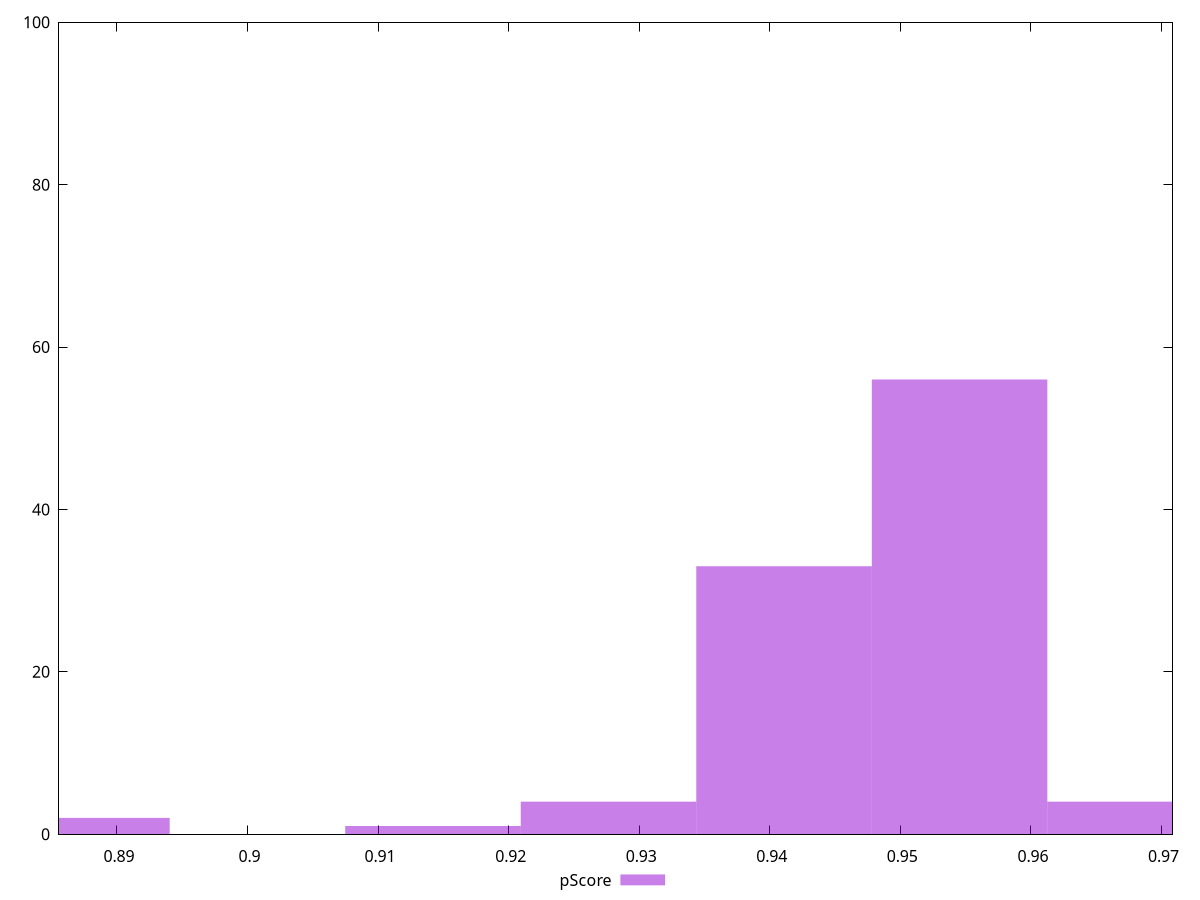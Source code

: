 reset

$pScore <<EOF
0.9410913699675078 33
0.9545355323956151 56
0.9276472075394004 4
0.9679796948237223 4
0.8873147202550787 2
0.9142030451112932 1
EOF

set key outside below
set boxwidth 0.013444162428107254
set xrange [0.8855601236190305:0.9708431490233053]
set yrange [0:100]
set trange [0:100]
set style fill transparent solid 0.5 noborder
set terminal svg size 640, 490 enhanced background rgb 'white'
set output "report_00009_2021-02-08T22-37-41.559Z/mainthread-work-breakdown/samples/pages+cached+noadtech/pScore/histogram.svg"

plot $pScore title "pScore" with boxes

reset
